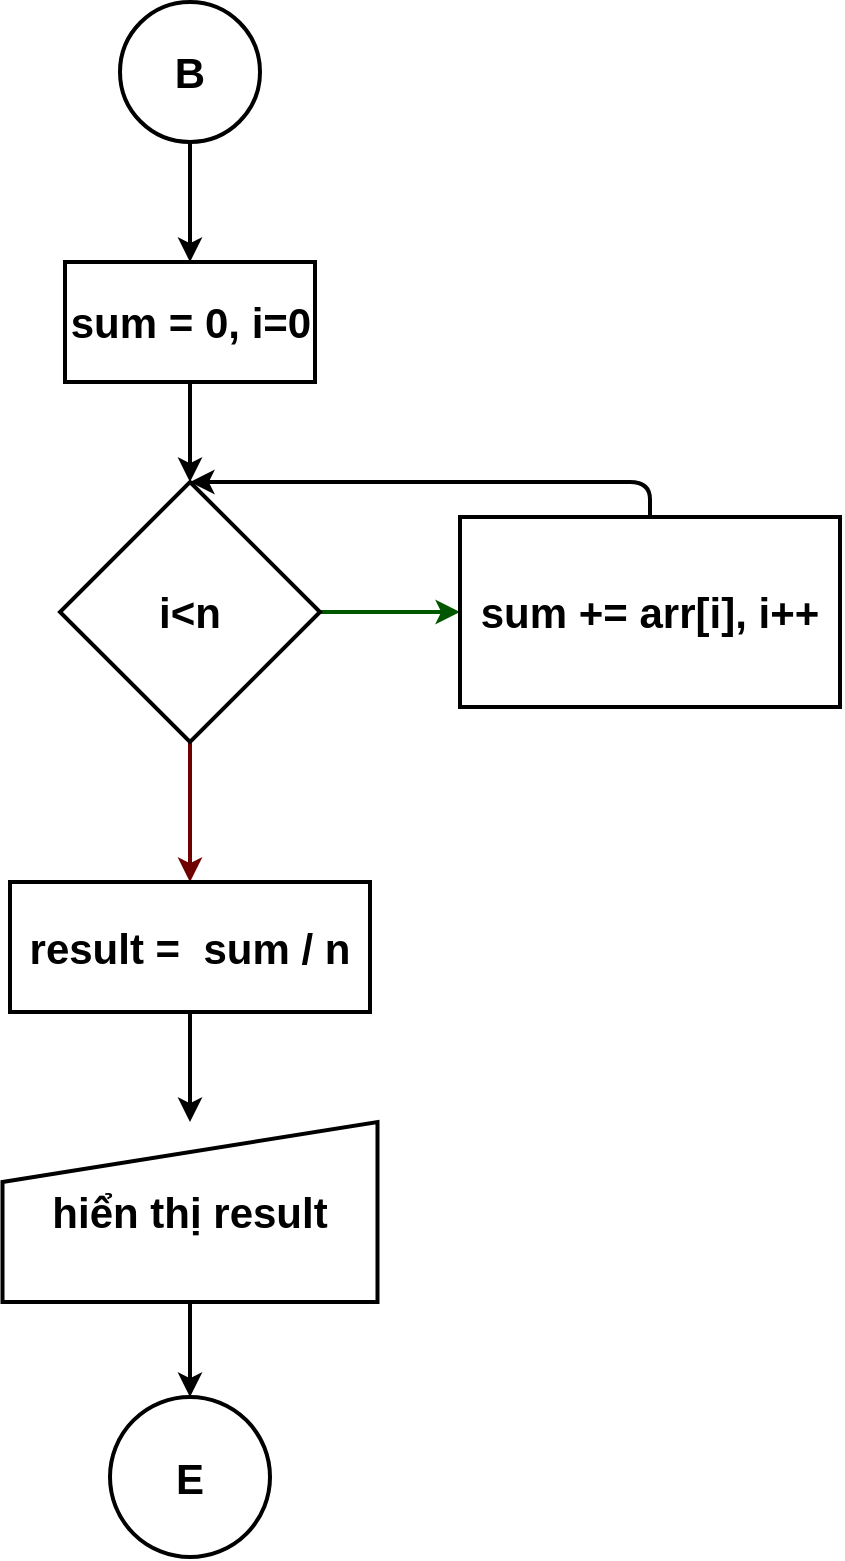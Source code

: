 <mxfile>
    <diagram id="eOSsEB8OLsLFwF1ASAym" name="Page-1">
        <mxGraphModel dx="737" dy="648" grid="1" gridSize="10" guides="1" tooltips="1" connect="1" arrows="1" fold="1" page="1" pageScale="1" pageWidth="850" pageHeight="1100" math="0" shadow="0">
            <root>
                <mxCell id="0"/>
                <mxCell id="1" parent="0"/>
                <mxCell id="9" style="edgeStyle=none;html=1;exitX=0.5;exitY=1;exitDx=0;exitDy=0;fontSize=21;fontStyle=1;strokeWidth=2;" edge="1" parent="1" source="10" target="12">
                    <mxGeometry relative="1" as="geometry"/>
                </mxCell>
                <mxCell id="10" value="B" style="ellipse;whiteSpace=wrap;html=1;aspect=fixed;fontSize=21;fontStyle=1;strokeWidth=2;" vertex="1" parent="1">
                    <mxGeometry x="350" y="60" width="70" height="70" as="geometry"/>
                </mxCell>
                <mxCell id="11" style="edgeStyle=none;html=1;exitX=0.5;exitY=1;exitDx=0;exitDy=0;entryX=0.5;entryY=0;entryDx=0;entryDy=0;fontSize=21;fontStyle=1;strokeWidth=2;" edge="1" parent="1" source="12" target="15">
                    <mxGeometry relative="1" as="geometry"/>
                </mxCell>
                <mxCell id="12" value="sum = 0, i=0" style="rounded=0;whiteSpace=wrap;html=1;fontSize=21;fontStyle=1;strokeWidth=2;" vertex="1" parent="1">
                    <mxGeometry x="322.5" y="190" width="125" height="60" as="geometry"/>
                </mxCell>
                <mxCell id="13" style="edgeStyle=none;html=1;exitX=0.5;exitY=0;exitDx=0;exitDy=0;entryX=0.5;entryY=0;entryDx=0;entryDy=0;fontSize=21;fontStyle=1;strokeWidth=2;" edge="1" parent="1" source="16" target="15">
                    <mxGeometry relative="1" as="geometry">
                        <Array as="points">
                            <mxPoint x="615" y="300"/>
                        </Array>
                    </mxGeometry>
                </mxCell>
                <mxCell id="14" style="edgeStyle=none;html=1;exitX=1;exitY=0.5;exitDx=0;exitDy=0;entryX=0;entryY=0.5;entryDx=0;entryDy=0;fontSize=21;fontStyle=1;fillColor=#008a00;strokeColor=#005700;strokeWidth=2;" edge="1" parent="1" source="15" target="16">
                    <mxGeometry relative="1" as="geometry"/>
                </mxCell>
                <mxCell id="18" style="edgeStyle=none;html=1;exitX=0.5;exitY=1;exitDx=0;exitDy=0;entryX=0.5;entryY=0;entryDx=0;entryDy=0;fontStyle=1;fillColor=#a20025;strokeColor=#6F0000;strokeWidth=2;" edge="1" parent="1" source="15" target="17">
                    <mxGeometry relative="1" as="geometry"/>
                </mxCell>
                <mxCell id="15" value="i&amp;lt;n" style="rhombus;whiteSpace=wrap;html=1;fontSize=21;fontStyle=1;strokeWidth=2;" vertex="1" parent="1">
                    <mxGeometry x="320" y="300" width="130" height="130" as="geometry"/>
                </mxCell>
                <mxCell id="16" value="sum += arr[i], i++" style="rounded=0;whiteSpace=wrap;html=1;fontSize=21;fontStyle=1;strokeWidth=2;" vertex="1" parent="1">
                    <mxGeometry x="520" y="317.5" width="190" height="95" as="geometry"/>
                </mxCell>
                <mxCell id="29" style="edgeStyle=none;html=1;exitX=0.5;exitY=1;exitDx=0;exitDy=0;entryX=0.5;entryY=0;entryDx=0;entryDy=0;fontSize=17;fontStyle=1;strokeWidth=2;" edge="1" parent="1" source="17" target="28">
                    <mxGeometry relative="1" as="geometry"/>
                </mxCell>
                <mxCell id="17" value="&lt;font style=&quot;font-size: 21px;&quot;&gt;result =&amp;nbsp; sum / n&lt;/font&gt;" style="rounded=0;whiteSpace=wrap;html=1;fontStyle=1;strokeWidth=2;" vertex="1" parent="1">
                    <mxGeometry x="295" y="500" width="180" height="65" as="geometry"/>
                </mxCell>
                <mxCell id="21" value="E" style="ellipse;whiteSpace=wrap;html=1;aspect=fixed;fontSize=21;fontStyle=1;strokeWidth=2;" vertex="1" parent="1">
                    <mxGeometry x="345" y="757.5" width="80" height="80" as="geometry"/>
                </mxCell>
                <mxCell id="30" style="edgeStyle=none;html=1;exitX=0.5;exitY=1;exitDx=0;exitDy=0;entryX=0.5;entryY=0;entryDx=0;entryDy=0;fontSize=17;fontStyle=1;strokeWidth=2;" edge="1" parent="1" source="28" target="21">
                    <mxGeometry relative="1" as="geometry"/>
                </mxCell>
                <mxCell id="28" value="&lt;span style=&quot;font-size: 21px;&quot;&gt;hiển thị result&lt;/span&gt;" style="shape=manualInput;whiteSpace=wrap;html=1;fontSize=17;fontStyle=1;strokeWidth=2;" vertex="1" parent="1">
                    <mxGeometry x="291.25" y="620" width="187.5" height="90" as="geometry"/>
                </mxCell>
            </root>
        </mxGraphModel>
    </diagram>
</mxfile>